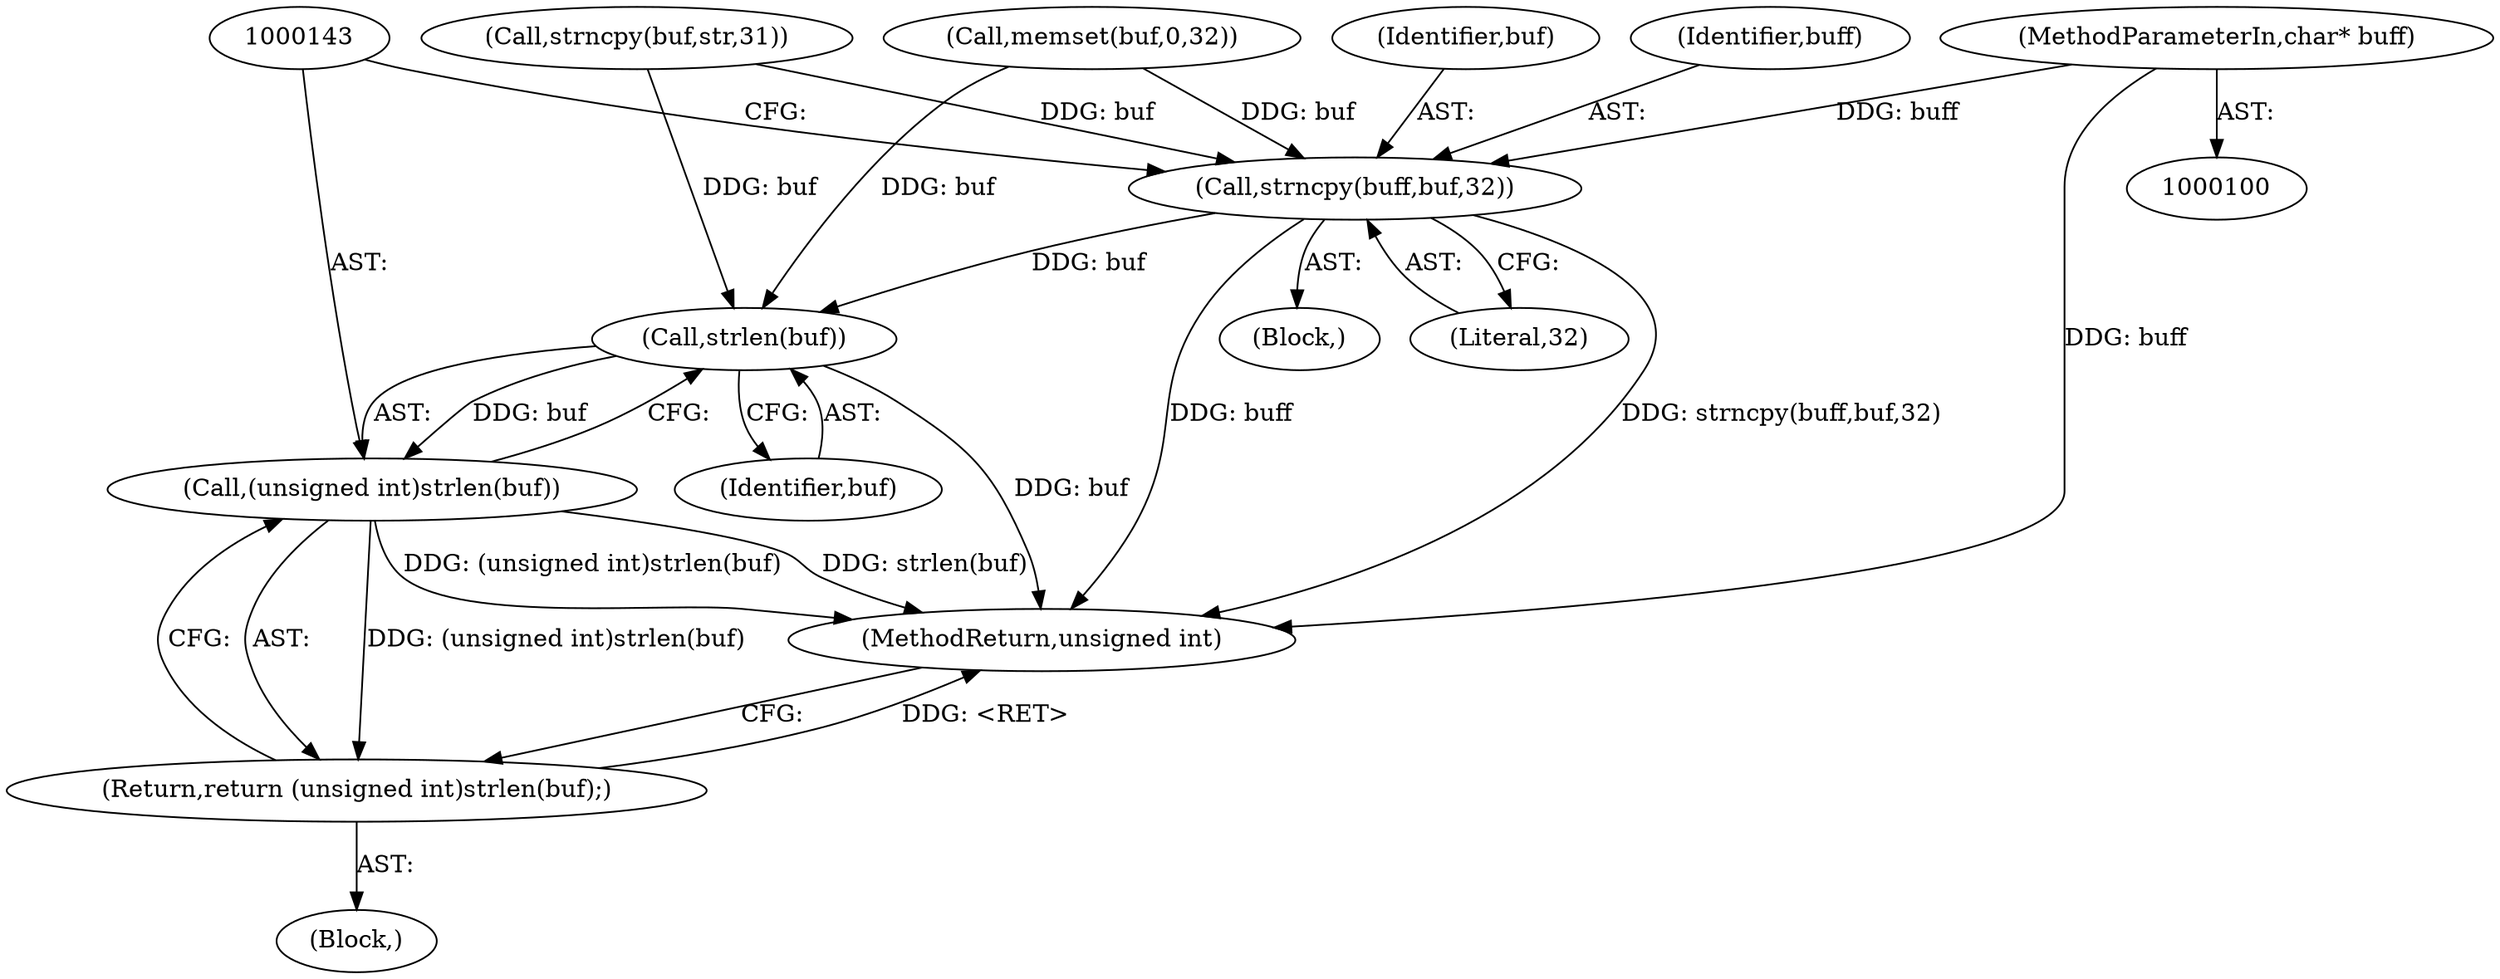 digraph "0_openmpt_927688ddab43c2b203569de79407a899e734fabe_0@pointer" {
"1000103" [label="(MethodParameterIn,char* buff)"];
"1000137" [label="(Call,strncpy(buff,buf,32))"];
"1000144" [label="(Call,strlen(buf))"];
"1000142" [label="(Call,(unsigned int)strlen(buf))"];
"1000141" [label="(Return,return (unsigned int)strlen(buf);)"];
"1000137" [label="(Call,strncpy(buff,buf,32))"];
"1000103" [label="(MethodParameterIn,char* buff)"];
"1000146" [label="(MethodReturn,unsigned int)"];
"1000145" [label="(Identifier,buf)"];
"1000138" [label="(Identifier,buff)"];
"1000121" [label="(Call,memset(buf,0,32))"];
"1000140" [label="(Literal,32)"];
"1000142" [label="(Call,(unsigned int)strlen(buf))"];
"1000141" [label="(Return,return (unsigned int)strlen(buf);)"];
"1000144" [label="(Call,strlen(buf))"];
"1000128" [label="(Call,strncpy(buf,str,31))"];
"1000104" [label="(Block,)"];
"1000136" [label="(Block,)"];
"1000139" [label="(Identifier,buf)"];
"1000103" -> "1000100"  [label="AST: "];
"1000103" -> "1000146"  [label="DDG: buff"];
"1000103" -> "1000137"  [label="DDG: buff"];
"1000137" -> "1000136"  [label="AST: "];
"1000137" -> "1000140"  [label="CFG: "];
"1000138" -> "1000137"  [label="AST: "];
"1000139" -> "1000137"  [label="AST: "];
"1000140" -> "1000137"  [label="AST: "];
"1000143" -> "1000137"  [label="CFG: "];
"1000137" -> "1000146"  [label="DDG: buff"];
"1000137" -> "1000146"  [label="DDG: strncpy(buff,buf,32)"];
"1000128" -> "1000137"  [label="DDG: buf"];
"1000121" -> "1000137"  [label="DDG: buf"];
"1000137" -> "1000144"  [label="DDG: buf"];
"1000144" -> "1000142"  [label="AST: "];
"1000144" -> "1000145"  [label="CFG: "];
"1000145" -> "1000144"  [label="AST: "];
"1000142" -> "1000144"  [label="CFG: "];
"1000144" -> "1000146"  [label="DDG: buf"];
"1000144" -> "1000142"  [label="DDG: buf"];
"1000128" -> "1000144"  [label="DDG: buf"];
"1000121" -> "1000144"  [label="DDG: buf"];
"1000142" -> "1000141"  [label="AST: "];
"1000143" -> "1000142"  [label="AST: "];
"1000141" -> "1000142"  [label="CFG: "];
"1000142" -> "1000146"  [label="DDG: (unsigned int)strlen(buf)"];
"1000142" -> "1000146"  [label="DDG: strlen(buf)"];
"1000142" -> "1000141"  [label="DDG: (unsigned int)strlen(buf)"];
"1000141" -> "1000104"  [label="AST: "];
"1000146" -> "1000141"  [label="CFG: "];
"1000141" -> "1000146"  [label="DDG: <RET>"];
}
